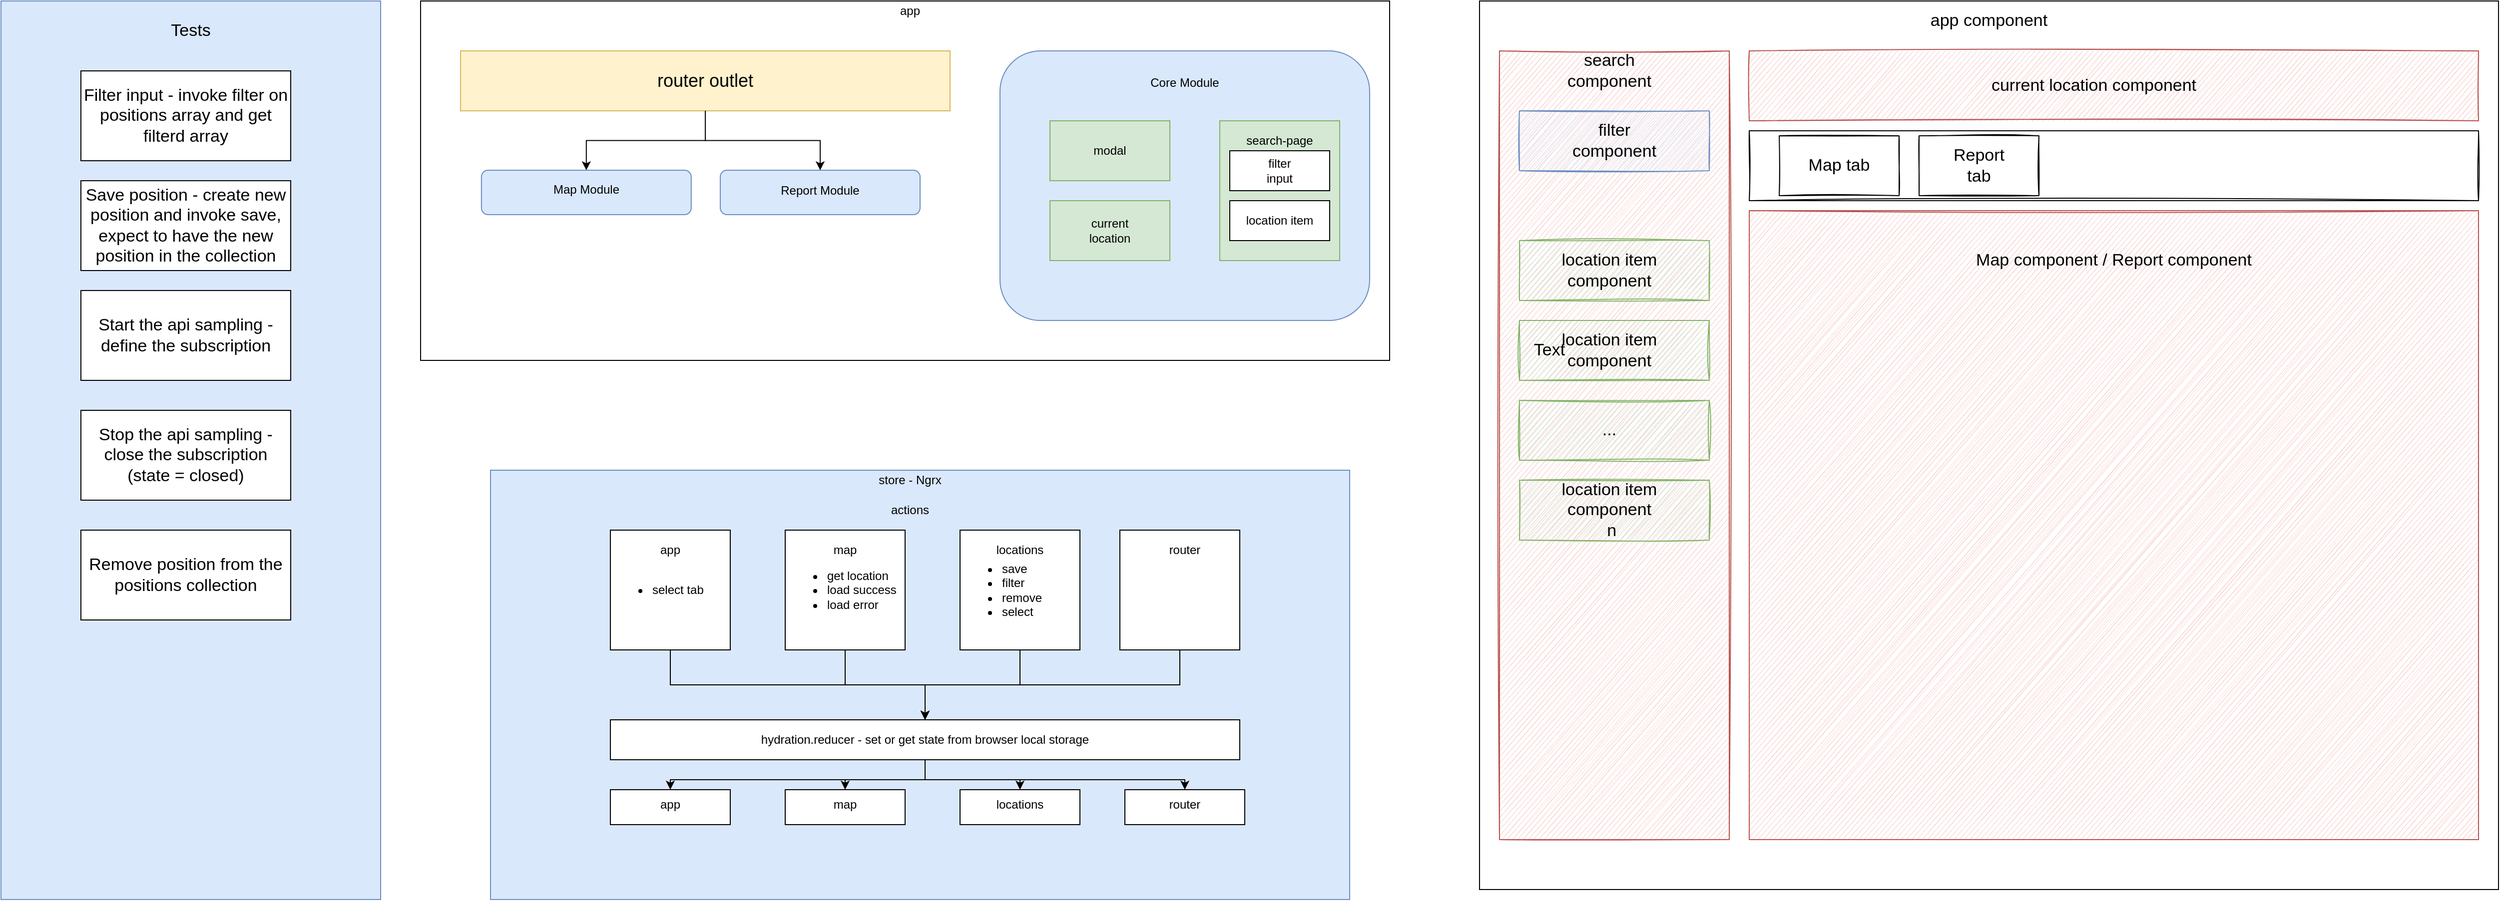 <mxfile version="14.4.9" type="device"><diagram id="7IDnAE1AE5_DIvzTjNHR" name="Page-1"><mxGraphModel dx="2523" dy="896" grid="1" gridSize="10" guides="1" tooltips="1" connect="1" arrows="1" fold="1" page="1" pageScale="1" pageWidth="850" pageHeight="1100" math="0" shadow="0"><root><mxCell id="0"/><mxCell id="1" parent="0"/><mxCell id="HLIPiW0Z9GsjGsHsmknj-67" value="" style="rounded=0;whiteSpace=wrap;html=1;" vertex="1" parent="1"><mxGeometry x="-400" y="80" width="970" height="360" as="geometry"/></mxCell><mxCell id="HLIPiW0Z9GsjGsHsmknj-5" value="" style="group;" vertex="1" connectable="0" parent="1"><mxGeometry x="-349.09" y="250" width="480" height="220" as="geometry"/></mxCell><mxCell id="HLIPiW0Z9GsjGsHsmknj-15" value="" style="group" vertex="1" connectable="0" parent="HLIPiW0Z9GsjGsHsmknj-5"><mxGeometry x="-10" y="-4.882" width="490" height="224.882" as="geometry"/></mxCell><mxCell id="HLIPiW0Z9GsjGsHsmknj-6" value="" style="group;" vertex="1" connectable="0" parent="HLIPiW0Z9GsjGsHsmknj-15"><mxGeometry x="259.09" y="4.438" width="200" height="44.386" as="geometry"/></mxCell><mxCell id="HLIPiW0Z9GsjGsHsmknj-7" value="" style="rounded=1;whiteSpace=wrap;html=1;fillColor=#dae8fc;strokeColor=#6c8ebf;" vertex="1" parent="HLIPiW0Z9GsjGsHsmknj-6"><mxGeometry width="200" height="44.386" as="geometry"/></mxCell><mxCell id="HLIPiW0Z9GsjGsHsmknj-8" value="Report Module" style="text;html=1;strokeColor=none;fillColor=none;align=center;verticalAlign=middle;whiteSpace=wrap;rounded=0;" vertex="1" parent="HLIPiW0Z9GsjGsHsmknj-6"><mxGeometry x="50" y="17.533" width="100" height="5.549" as="geometry"/></mxCell><mxCell id="HLIPiW0Z9GsjGsHsmknj-14" value="" style="group" vertex="1" connectable="0" parent="HLIPiW0Z9GsjGsHsmknj-15"><mxGeometry x="20" y="4.438" width="210" height="44.386" as="geometry"/></mxCell><mxCell id="HLIPiW0Z9GsjGsHsmknj-3" value="" style="rounded=1;whiteSpace=wrap;html=1;fillColor=#dae8fc;strokeColor=#6c8ebf;" vertex="1" parent="HLIPiW0Z9GsjGsHsmknj-14"><mxGeometry y="0.0" width="210" height="44.386" as="geometry"/></mxCell><mxCell id="HLIPiW0Z9GsjGsHsmknj-4" value="Map Module" style="text;html=1;strokeColor=none;fillColor=none;align=center;verticalAlign=middle;whiteSpace=wrap;rounded=0;" vertex="1" parent="HLIPiW0Z9GsjGsHsmknj-14"><mxGeometry x="62" y="17.533" width="86" height="4.035" as="geometry"/></mxCell><mxCell id="HLIPiW0Z9GsjGsHsmknj-21" style="edgeStyle=orthogonalEdgeStyle;rounded=0;orthogonalLoop=1;jettySize=auto;html=1;exitX=0.5;exitY=1;exitDx=0;exitDy=0;" edge="1" parent="HLIPiW0Z9GsjGsHsmknj-14" source="HLIPiW0Z9GsjGsHsmknj-3" target="HLIPiW0Z9GsjGsHsmknj-3"><mxGeometry relative="1" as="geometry"/></mxCell><mxCell id="HLIPiW0Z9GsjGsHsmknj-2" value="app" style="text;html=1;strokeColor=none;fillColor=none;align=center;verticalAlign=middle;whiteSpace=wrap;rounded=0;" vertex="1" parent="1"><mxGeometry x="70" y="80" width="40" height="20" as="geometry"/></mxCell><mxCell id="HLIPiW0Z9GsjGsHsmknj-9" value="" style="group" vertex="1" connectable="0" parent="1"><mxGeometry x="280" y="140" width="260" height="530" as="geometry"/></mxCell><mxCell id="HLIPiW0Z9GsjGsHsmknj-10" value="" style="rounded=1;whiteSpace=wrap;html=1;fillColor=#dae8fc;strokeColor=#6c8ebf;" vertex="1" parent="HLIPiW0Z9GsjGsHsmknj-9"><mxGeometry x="-100" y="-10" width="370" height="270" as="geometry"/></mxCell><mxCell id="HLIPiW0Z9GsjGsHsmknj-11" value="Core Module" style="text;html=1;strokeColor=none;fillColor=none;align=center;verticalAlign=middle;whiteSpace=wrap;rounded=0;" vertex="1" parent="HLIPiW0Z9GsjGsHsmknj-9"><mxGeometry x="25" width="120" height="44.17" as="geometry"/></mxCell><mxCell id="HLIPiW0Z9GsjGsHsmknj-22" value="" style="rounded=0;whiteSpace=wrap;html=1;fillColor=#d5e8d4;strokeColor=#82b366;" vertex="1" parent="HLIPiW0Z9GsjGsHsmknj-9"><mxGeometry x="120" y="60" width="120" height="140" as="geometry"/></mxCell><mxCell id="HLIPiW0Z9GsjGsHsmknj-23" value="search-page" style="text;html=1;strokeColor=none;fillColor=none;align=center;verticalAlign=middle;whiteSpace=wrap;rounded=0;" vertex="1" parent="HLIPiW0Z9GsjGsHsmknj-9"><mxGeometry x="145" y="70" width="70" height="20" as="geometry"/></mxCell><mxCell id="HLIPiW0Z9GsjGsHsmknj-26" value="" style="group" vertex="1" connectable="0" parent="HLIPiW0Z9GsjGsHsmknj-9"><mxGeometry x="130" y="90" width="100" height="40" as="geometry"/></mxCell><mxCell id="HLIPiW0Z9GsjGsHsmknj-24" value="" style="rounded=0;whiteSpace=wrap;html=1;" vertex="1" parent="HLIPiW0Z9GsjGsHsmknj-26"><mxGeometry width="100" height="40" as="geometry"/></mxCell><mxCell id="HLIPiW0Z9GsjGsHsmknj-25" value="filter input" style="text;html=1;strokeColor=none;fillColor=none;align=center;verticalAlign=middle;whiteSpace=wrap;rounded=0;" vertex="1" parent="HLIPiW0Z9GsjGsHsmknj-26"><mxGeometry x="30" y="10" width="40" height="20" as="geometry"/></mxCell><mxCell id="HLIPiW0Z9GsjGsHsmknj-27" value="" style="group" vertex="1" connectable="0" parent="HLIPiW0Z9GsjGsHsmknj-9"><mxGeometry x="130" y="140" width="100" height="40" as="geometry"/></mxCell><mxCell id="HLIPiW0Z9GsjGsHsmknj-28" value="" style="rounded=0;whiteSpace=wrap;html=1;" vertex="1" parent="HLIPiW0Z9GsjGsHsmknj-27"><mxGeometry width="100" height="40" as="geometry"/></mxCell><mxCell id="HLIPiW0Z9GsjGsHsmknj-29" value="location item" style="text;html=1;strokeColor=none;fillColor=none;align=center;verticalAlign=middle;whiteSpace=wrap;rounded=0;" vertex="1" parent="HLIPiW0Z9GsjGsHsmknj-27"><mxGeometry x="10" y="10" width="80" height="20" as="geometry"/></mxCell><mxCell id="HLIPiW0Z9GsjGsHsmknj-31" value="" style="rounded=0;whiteSpace=wrap;html=1;fillColor=#d5e8d4;strokeColor=#82b366;" vertex="1" parent="HLIPiW0Z9GsjGsHsmknj-9"><mxGeometry x="-50" y="60" width="120" height="60" as="geometry"/></mxCell><mxCell id="HLIPiW0Z9GsjGsHsmknj-32" value="modal" style="text;html=1;strokeColor=none;fillColor=none;align=center;verticalAlign=middle;whiteSpace=wrap;rounded=0;" vertex="1" parent="HLIPiW0Z9GsjGsHsmknj-9"><mxGeometry x="-10" y="80" width="40" height="20" as="geometry"/></mxCell><mxCell id="HLIPiW0Z9GsjGsHsmknj-33" value="" style="rounded=0;whiteSpace=wrap;html=1;fillColor=#d5e8d4;strokeColor=#82b366;" vertex="1" parent="HLIPiW0Z9GsjGsHsmknj-9"><mxGeometry x="-50" y="140" width="120" height="60" as="geometry"/></mxCell><mxCell id="HLIPiW0Z9GsjGsHsmknj-34" value="current location" style="text;html=1;strokeColor=none;fillColor=none;align=center;verticalAlign=middle;whiteSpace=wrap;rounded=0;" vertex="1" parent="HLIPiW0Z9GsjGsHsmknj-9"><mxGeometry x="-10" y="160" width="40" height="20" as="geometry"/></mxCell><mxCell id="HLIPiW0Z9GsjGsHsmknj-18" value="" style="group" vertex="1" connectable="0" parent="1"><mxGeometry x="-360" y="130" width="490" height="60" as="geometry"/></mxCell><mxCell id="HLIPiW0Z9GsjGsHsmknj-16" value="" style="rounded=0;whiteSpace=wrap;html=1;fillColor=#fff2cc;strokeColor=#d6b656;" vertex="1" parent="HLIPiW0Z9GsjGsHsmknj-18"><mxGeometry width="490" height="60" as="geometry"/></mxCell><mxCell id="HLIPiW0Z9GsjGsHsmknj-17" value="&lt;font style=&quot;font-size: 18px&quot;&gt;router outlet&lt;/font&gt;" style="text;html=1;strokeColor=none;fillColor=none;align=center;verticalAlign=middle;whiteSpace=wrap;rounded=0;" vertex="1" parent="HLIPiW0Z9GsjGsHsmknj-18"><mxGeometry x="192.05" y="20" width="105.91" height="20" as="geometry"/></mxCell><mxCell id="HLIPiW0Z9GsjGsHsmknj-20" style="edgeStyle=orthogonalEdgeStyle;rounded=0;orthogonalLoop=1;jettySize=auto;html=1;exitX=0.5;exitY=1;exitDx=0;exitDy=0;entryX=0.5;entryY=0;entryDx=0;entryDy=0;" edge="1" parent="1" source="HLIPiW0Z9GsjGsHsmknj-16" target="HLIPiW0Z9GsjGsHsmknj-3"><mxGeometry relative="1" as="geometry"><mxPoint x="-267.5" y="215.118" as="targetPoint"/></mxGeometry></mxCell><mxCell id="HLIPiW0Z9GsjGsHsmknj-37" style="edgeStyle=orthogonalEdgeStyle;rounded=0;orthogonalLoop=1;jettySize=auto;html=1;" edge="1" parent="1" source="HLIPiW0Z9GsjGsHsmknj-16" target="HLIPiW0Z9GsjGsHsmknj-7"><mxGeometry relative="1" as="geometry"/></mxCell><mxCell id="HLIPiW0Z9GsjGsHsmknj-38" value="" style="rounded=0;whiteSpace=wrap;html=1;fillColor=#dae8fc;strokeColor=#6c8ebf;" vertex="1" parent="1"><mxGeometry x="-330" y="550" width="860" height="430" as="geometry"/></mxCell><mxCell id="HLIPiW0Z9GsjGsHsmknj-39" value="store - Ngrx" style="text;html=1;strokeColor=none;fillColor=none;align=center;verticalAlign=middle;whiteSpace=wrap;rounded=0;" vertex="1" parent="1"><mxGeometry x="20" y="550" width="140" height="20" as="geometry"/></mxCell><mxCell id="HLIPiW0Z9GsjGsHsmknj-40" value="" style="rounded=0;whiteSpace=wrap;html=1;" vertex="1" parent="1"><mxGeometry x="-210" y="870" width="120" height="35" as="geometry"/></mxCell><mxCell id="HLIPiW0Z9GsjGsHsmknj-41" value="" style="rounded=0;whiteSpace=wrap;html=1;" vertex="1" parent="1"><mxGeometry x="-35" y="870" width="120" height="35" as="geometry"/></mxCell><mxCell id="HLIPiW0Z9GsjGsHsmknj-42" value="" style="rounded=0;whiteSpace=wrap;html=1;" vertex="1" parent="1"><mxGeometry x="140" y="870" width="120" height="35" as="geometry"/></mxCell><mxCell id="HLIPiW0Z9GsjGsHsmknj-43" value="" style="rounded=0;whiteSpace=wrap;html=1;" vertex="1" parent="1"><mxGeometry x="305" y="870" width="120" height="35" as="geometry"/></mxCell><mxCell id="HLIPiW0Z9GsjGsHsmknj-45" style="edgeStyle=orthogonalEdgeStyle;rounded=0;orthogonalLoop=1;jettySize=auto;html=1;" edge="1" parent="1" source="HLIPiW0Z9GsjGsHsmknj-44" target="HLIPiW0Z9GsjGsHsmknj-40"><mxGeometry relative="1" as="geometry"/></mxCell><mxCell id="HLIPiW0Z9GsjGsHsmknj-46" style="edgeStyle=orthogonalEdgeStyle;rounded=0;orthogonalLoop=1;jettySize=auto;html=1;exitX=0.5;exitY=1;exitDx=0;exitDy=0;entryX=0.5;entryY=0;entryDx=0;entryDy=0;" edge="1" parent="1" source="HLIPiW0Z9GsjGsHsmknj-44" target="HLIPiW0Z9GsjGsHsmknj-41"><mxGeometry relative="1" as="geometry"/></mxCell><mxCell id="HLIPiW0Z9GsjGsHsmknj-47" style="edgeStyle=orthogonalEdgeStyle;rounded=0;orthogonalLoop=1;jettySize=auto;html=1;exitX=0.5;exitY=1;exitDx=0;exitDy=0;entryX=0.5;entryY=0;entryDx=0;entryDy=0;" edge="1" parent="1" source="HLIPiW0Z9GsjGsHsmknj-44" target="HLIPiW0Z9GsjGsHsmknj-42"><mxGeometry relative="1" as="geometry"/></mxCell><mxCell id="HLIPiW0Z9GsjGsHsmknj-48" style="edgeStyle=orthogonalEdgeStyle;rounded=0;orthogonalLoop=1;jettySize=auto;html=1;exitX=0.5;exitY=1;exitDx=0;exitDy=0;entryX=0.5;entryY=0;entryDx=0;entryDy=0;" edge="1" parent="1" source="HLIPiW0Z9GsjGsHsmknj-44" target="HLIPiW0Z9GsjGsHsmknj-43"><mxGeometry relative="1" as="geometry"/></mxCell><mxCell id="HLIPiW0Z9GsjGsHsmknj-44" value="hydration.reducer - set or get state from browser local storage" style="rounded=0;whiteSpace=wrap;html=1;" vertex="1" parent="1"><mxGeometry x="-210" y="800" width="630" height="40" as="geometry"/></mxCell><mxCell id="HLIPiW0Z9GsjGsHsmknj-49" value="app" style="text;html=1;strokeColor=none;fillColor=none;align=center;verticalAlign=middle;whiteSpace=wrap;rounded=0;" vertex="1" parent="1"><mxGeometry x="-170" y="875" width="40" height="20" as="geometry"/></mxCell><mxCell id="HLIPiW0Z9GsjGsHsmknj-60" value="router" style="text;html=1;strokeColor=none;fillColor=none;align=center;verticalAlign=middle;whiteSpace=wrap;rounded=0;" vertex="1" parent="1"><mxGeometry x="345" y="875" width="40" height="20" as="geometry"/></mxCell><mxCell id="HLIPiW0Z9GsjGsHsmknj-61" value="locations" style="text;html=1;strokeColor=none;fillColor=none;align=center;verticalAlign=middle;whiteSpace=wrap;rounded=0;" vertex="1" parent="1"><mxGeometry x="180" y="875" width="40" height="20" as="geometry"/></mxCell><mxCell id="HLIPiW0Z9GsjGsHsmknj-62" value="map" style="text;html=1;strokeColor=none;fillColor=none;align=center;verticalAlign=middle;whiteSpace=wrap;rounded=0;" vertex="1" parent="1"><mxGeometry x="5" y="875" width="40" height="20" as="geometry"/></mxCell><mxCell id="HLIPiW0Z9GsjGsHsmknj-72" value="" style="group" vertex="1" connectable="0" parent="1"><mxGeometry x="-210" y="580" width="630" height="150" as="geometry"/></mxCell><mxCell id="HLIPiW0Z9GsjGsHsmknj-54" value="actions" style="text;html=1;strokeColor=none;fillColor=none;align=center;verticalAlign=middle;whiteSpace=wrap;rounded=0;" vertex="1" parent="HLIPiW0Z9GsjGsHsmknj-72"><mxGeometry x="280" width="40" height="20" as="geometry"/></mxCell><mxCell id="HLIPiW0Z9GsjGsHsmknj-68" value="" style="group" vertex="1" connectable="0" parent="HLIPiW0Z9GsjGsHsmknj-72"><mxGeometry y="30" width="120" height="120" as="geometry"/></mxCell><mxCell id="HLIPiW0Z9GsjGsHsmknj-50" value="&lt;ul&gt;&lt;li&gt;select tab&lt;/li&gt;&lt;/ul&gt;" style="whiteSpace=wrap;html=1;aspect=fixed;align=left;" vertex="1" parent="HLIPiW0Z9GsjGsHsmknj-68"><mxGeometry width="120" height="120" as="geometry"/></mxCell><mxCell id="HLIPiW0Z9GsjGsHsmknj-56" value="app" style="text;html=1;strokeColor=none;fillColor=none;align=center;verticalAlign=middle;whiteSpace=wrap;rounded=0;" vertex="1" parent="HLIPiW0Z9GsjGsHsmknj-68"><mxGeometry x="40" y="10" width="40" height="20" as="geometry"/></mxCell><mxCell id="HLIPiW0Z9GsjGsHsmknj-69" value="" style="group" vertex="1" connectable="0" parent="HLIPiW0Z9GsjGsHsmknj-72"><mxGeometry x="175" y="30" width="120" height="120" as="geometry"/></mxCell><mxCell id="HLIPiW0Z9GsjGsHsmknj-51" value="&lt;ul&gt;&lt;li&gt;get location&lt;/li&gt;&lt;li&gt;load success&lt;/li&gt;&lt;li&gt;load error&lt;/li&gt;&lt;/ul&gt;" style="whiteSpace=wrap;html=1;aspect=fixed;align=left;" vertex="1" parent="HLIPiW0Z9GsjGsHsmknj-69"><mxGeometry width="120" height="120" as="geometry"/></mxCell><mxCell id="HLIPiW0Z9GsjGsHsmknj-57" value="map" style="text;html=1;strokeColor=none;fillColor=none;align=center;verticalAlign=middle;whiteSpace=wrap;rounded=0;" vertex="1" parent="HLIPiW0Z9GsjGsHsmknj-69"><mxGeometry x="40" y="10" width="40" height="20" as="geometry"/></mxCell><mxCell id="HLIPiW0Z9GsjGsHsmknj-70" value="" style="group" vertex="1" connectable="0" parent="HLIPiW0Z9GsjGsHsmknj-72"><mxGeometry x="350" y="30" width="120" height="120" as="geometry"/></mxCell><mxCell id="HLIPiW0Z9GsjGsHsmknj-52" value="&lt;ul&gt;&lt;li&gt;save&lt;/li&gt;&lt;li&gt;filter&lt;/li&gt;&lt;li&gt;remove&lt;/li&gt;&lt;li&gt;select&lt;/li&gt;&lt;/ul&gt;" style="whiteSpace=wrap;html=1;aspect=fixed;align=left;" vertex="1" parent="HLIPiW0Z9GsjGsHsmknj-70"><mxGeometry width="120" height="120" as="geometry"/></mxCell><mxCell id="HLIPiW0Z9GsjGsHsmknj-58" value="locations" style="text;html=1;strokeColor=none;fillColor=none;align=center;verticalAlign=middle;whiteSpace=wrap;rounded=0;" vertex="1" parent="HLIPiW0Z9GsjGsHsmknj-70"><mxGeometry x="40" y="10" width="40" height="20" as="geometry"/></mxCell><mxCell id="HLIPiW0Z9GsjGsHsmknj-71" value="" style="group" vertex="1" connectable="0" parent="HLIPiW0Z9GsjGsHsmknj-72"><mxGeometry x="510" y="30" width="120" height="120" as="geometry"/></mxCell><mxCell id="HLIPiW0Z9GsjGsHsmknj-53" value="" style="whiteSpace=wrap;html=1;aspect=fixed;" vertex="1" parent="HLIPiW0Z9GsjGsHsmknj-71"><mxGeometry width="120" height="120" as="geometry"/></mxCell><mxCell id="HLIPiW0Z9GsjGsHsmknj-59" value="router" style="text;html=1;strokeColor=none;fillColor=none;align=center;verticalAlign=middle;whiteSpace=wrap;rounded=0;" vertex="1" parent="HLIPiW0Z9GsjGsHsmknj-71"><mxGeometry x="45" y="10" width="40" height="20" as="geometry"/></mxCell><mxCell id="HLIPiW0Z9GsjGsHsmknj-75" style="edgeStyle=orthogonalEdgeStyle;rounded=0;orthogonalLoop=1;jettySize=auto;html=1;" edge="1" parent="1" source="HLIPiW0Z9GsjGsHsmknj-50" target="HLIPiW0Z9GsjGsHsmknj-44"><mxGeometry relative="1" as="geometry"/></mxCell><mxCell id="HLIPiW0Z9GsjGsHsmknj-76" style="edgeStyle=orthogonalEdgeStyle;rounded=0;orthogonalLoop=1;jettySize=auto;html=1;" edge="1" parent="1" source="HLIPiW0Z9GsjGsHsmknj-52" target="HLIPiW0Z9GsjGsHsmknj-44"><mxGeometry relative="1" as="geometry"/></mxCell><mxCell id="HLIPiW0Z9GsjGsHsmknj-77" style="edgeStyle=orthogonalEdgeStyle;rounded=0;orthogonalLoop=1;jettySize=auto;html=1;" edge="1" parent="1" source="HLIPiW0Z9GsjGsHsmknj-53" target="HLIPiW0Z9GsjGsHsmknj-44"><mxGeometry relative="1" as="geometry"/></mxCell><mxCell id="HLIPiW0Z9GsjGsHsmknj-78" style="edgeStyle=orthogonalEdgeStyle;rounded=0;orthogonalLoop=1;jettySize=auto;html=1;" edge="1" parent="1" source="HLIPiW0Z9GsjGsHsmknj-51" target="HLIPiW0Z9GsjGsHsmknj-44"><mxGeometry relative="1" as="geometry"/></mxCell><mxCell id="HLIPiW0Z9GsjGsHsmknj-79" value="" style="rounded=0;whiteSpace=wrap;html=1;fillColor=#dae8fc;strokeColor=#6c8ebf;" vertex="1" parent="1"><mxGeometry x="-820" y="80" width="380" height="900" as="geometry"/></mxCell><mxCell id="HLIPiW0Z9GsjGsHsmknj-80" value="Tests" style="text;html=1;strokeColor=none;fillColor=none;align=center;verticalAlign=middle;whiteSpace=wrap;rounded=0;fontSize=17;" vertex="1" parent="1"><mxGeometry x="-680" y="90" width="100" height="40" as="geometry"/></mxCell><mxCell id="HLIPiW0Z9GsjGsHsmknj-81" value="" style="rounded=0;whiteSpace=wrap;html=1;fontSize=17;" vertex="1" parent="1"><mxGeometry x="660" y="80" width="1020" height="890" as="geometry"/></mxCell><mxCell id="HLIPiW0Z9GsjGsHsmknj-82" value="" style="rounded=0;whiteSpace=wrap;html=1;fontSize=17;fillColor=#f8cecc;strokeColor=#b85450;sketch=1;" vertex="1" parent="1"><mxGeometry x="680" y="130" width="230" height="790" as="geometry"/></mxCell><mxCell id="HLIPiW0Z9GsjGsHsmknj-83" value="search component" style="text;html=1;strokeColor=none;fillColor=none;align=center;verticalAlign=middle;whiteSpace=wrap;rounded=0;sketch=1;fontSize=17;" vertex="1" parent="1"><mxGeometry x="770" y="140" width="40" height="20" as="geometry"/></mxCell><mxCell id="HLIPiW0Z9GsjGsHsmknj-84" value="app component" style="text;html=1;strokeColor=none;fillColor=none;align=center;verticalAlign=middle;whiteSpace=wrap;rounded=0;sketch=1;fontSize=17;" vertex="1" parent="1"><mxGeometry x="1075" y="90" width="190" height="20" as="geometry"/></mxCell><mxCell id="HLIPiW0Z9GsjGsHsmknj-86" value="" style="rounded=0;whiteSpace=wrap;html=1;sketch=1;fontSize=17;fillColor=#dae8fc;strokeColor=#6c8ebf;" vertex="1" parent="1"><mxGeometry x="700" y="190" width="190" height="60" as="geometry"/></mxCell><mxCell id="HLIPiW0Z9GsjGsHsmknj-87" value="filter component" style="text;html=1;strokeColor=none;fillColor=none;align=center;verticalAlign=middle;whiteSpace=wrap;rounded=0;sketch=1;fontSize=17;" vertex="1" parent="1"><mxGeometry x="735" y="210" width="120" height="20" as="geometry"/></mxCell><mxCell id="HLIPiW0Z9GsjGsHsmknj-90" value="" style="group" vertex="1" connectable="0" parent="1"><mxGeometry x="700" y="320" width="190" height="60" as="geometry"/></mxCell><mxCell id="HLIPiW0Z9GsjGsHsmknj-88" value="" style="rounded=0;whiteSpace=wrap;html=1;sketch=1;fontSize=17;fillColor=#d5e8d4;strokeColor=#82b366;" vertex="1" parent="HLIPiW0Z9GsjGsHsmknj-90"><mxGeometry width="190" height="60" as="geometry"/></mxCell><mxCell id="HLIPiW0Z9GsjGsHsmknj-89" value="location item component" style="text;html=1;strokeColor=none;fillColor=none;align=center;verticalAlign=middle;whiteSpace=wrap;rounded=0;sketch=1;fontSize=17;" vertex="1" parent="HLIPiW0Z9GsjGsHsmknj-90"><mxGeometry x="30" y="20" width="120" height="20" as="geometry"/></mxCell><mxCell id="HLIPiW0Z9GsjGsHsmknj-94" value="" style="group" vertex="1" connectable="0" parent="1"><mxGeometry x="700" y="400" width="190" height="60" as="geometry"/></mxCell><mxCell id="HLIPiW0Z9GsjGsHsmknj-95" value="" style="rounded=0;whiteSpace=wrap;html=1;sketch=1;fontSize=17;fillColor=#d5e8d4;strokeColor=#82b366;" vertex="1" parent="HLIPiW0Z9GsjGsHsmknj-94"><mxGeometry width="190" height="60" as="geometry"/></mxCell><mxCell id="HLIPiW0Z9GsjGsHsmknj-96" value="location item component" style="text;html=1;strokeColor=none;fillColor=none;align=center;verticalAlign=middle;whiteSpace=wrap;rounded=0;sketch=1;fontSize=17;" vertex="1" parent="HLIPiW0Z9GsjGsHsmknj-94"><mxGeometry x="30" y="20" width="120" height="20" as="geometry"/></mxCell><mxCell id="HLIPiW0Z9GsjGsHsmknj-97" value="" style="group" vertex="1" connectable="0" parent="1"><mxGeometry x="700" y="480" width="190" height="60" as="geometry"/></mxCell><mxCell id="HLIPiW0Z9GsjGsHsmknj-98" value="" style="rounded=0;whiteSpace=wrap;html=1;sketch=1;fontSize=17;fillColor=#d5e8d4;strokeColor=#82b366;" vertex="1" parent="HLIPiW0Z9GsjGsHsmknj-97"><mxGeometry width="190" height="60" as="geometry"/></mxCell><mxCell id="HLIPiW0Z9GsjGsHsmknj-99" value="..." style="text;html=1;strokeColor=none;fillColor=none;align=center;verticalAlign=middle;whiteSpace=wrap;rounded=0;sketch=1;fontSize=17;" vertex="1" parent="HLIPiW0Z9GsjGsHsmknj-97"><mxGeometry x="30" y="20" width="120" height="20" as="geometry"/></mxCell><mxCell id="HLIPiW0Z9GsjGsHsmknj-100" value="" style="group" vertex="1" connectable="0" parent="1"><mxGeometry x="700" y="560" width="190" height="60" as="geometry"/></mxCell><mxCell id="HLIPiW0Z9GsjGsHsmknj-101" value="" style="rounded=0;whiteSpace=wrap;html=1;sketch=1;fontSize=17;fillColor=#d5e8d4;strokeColor=#82b366;" vertex="1" parent="HLIPiW0Z9GsjGsHsmknj-100"><mxGeometry width="190" height="60" as="geometry"/></mxCell><mxCell id="HLIPiW0Z9GsjGsHsmknj-102" value="location item component&lt;br&gt;&amp;nbsp;n" style="text;html=1;strokeColor=none;fillColor=none;align=center;verticalAlign=middle;whiteSpace=wrap;rounded=0;sketch=1;fontSize=17;" vertex="1" parent="HLIPiW0Z9GsjGsHsmknj-100"><mxGeometry x="30" y="20" width="120" height="20" as="geometry"/></mxCell><mxCell id="HLIPiW0Z9GsjGsHsmknj-104" value="" style="rounded=0;whiteSpace=wrap;html=1;sketch=1;fontSize=17;fillColor=#f8cecc;strokeColor=#b85450;" vertex="1" parent="1"><mxGeometry x="930" y="130" width="730" height="70" as="geometry"/></mxCell><mxCell id="HLIPiW0Z9GsjGsHsmknj-105" value="current location component" style="text;html=1;strokeColor=none;fillColor=none;align=center;verticalAlign=middle;whiteSpace=wrap;rounded=0;sketch=1;fontSize=17;" vertex="1" parent="1"><mxGeometry x="1170" y="155" width="210" height="20" as="geometry"/></mxCell><mxCell id="HLIPiW0Z9GsjGsHsmknj-108" value="" style="rounded=0;whiteSpace=wrap;html=1;sketch=1;fontSize=17;fillColor=#f8cecc;strokeColor=#b85450;" vertex="1" parent="1"><mxGeometry x="930" y="290" width="730" height="630" as="geometry"/></mxCell><mxCell id="HLIPiW0Z9GsjGsHsmknj-111" value="Map component / Report component" style="text;html=1;strokeColor=none;fillColor=none;align=center;verticalAlign=middle;whiteSpace=wrap;rounded=0;sketch=1;fontSize=17;" vertex="1" parent="1"><mxGeometry x="1135" y="330" width="320" height="20" as="geometry"/></mxCell><mxCell id="HLIPiW0Z9GsjGsHsmknj-112" value="" style="rounded=0;whiteSpace=wrap;html=1;sketch=1;fontSize=17;" vertex="1" parent="1"><mxGeometry x="930" y="210" width="730" height="70" as="geometry"/></mxCell><mxCell id="HLIPiW0Z9GsjGsHsmknj-115" value="" style="rounded=0;whiteSpace=wrap;html=1;sketch=1;fontSize=17;" vertex="1" parent="1"><mxGeometry x="960" y="215" width="120" height="60" as="geometry"/></mxCell><mxCell id="HLIPiW0Z9GsjGsHsmknj-114" value="Map tab" style="text;html=1;strokeColor=none;fillColor=none;align=center;verticalAlign=middle;whiteSpace=wrap;rounded=0;sketch=1;fontSize=17;" vertex="1" parent="1"><mxGeometry x="970" y="235" width="100" height="20" as="geometry"/></mxCell><mxCell id="HLIPiW0Z9GsjGsHsmknj-116" value="" style="rounded=0;whiteSpace=wrap;html=1;sketch=1;fontSize=17;" vertex="1" parent="1"><mxGeometry x="1100" y="215" width="120" height="60" as="geometry"/></mxCell><mxCell id="HLIPiW0Z9GsjGsHsmknj-117" value="Text" style="text;html=1;strokeColor=none;fillColor=none;align=center;verticalAlign=middle;whiteSpace=wrap;rounded=0;sketch=1;fontSize=17;" vertex="1" parent="1"><mxGeometry x="710" y="420" width="40" height="20" as="geometry"/></mxCell><mxCell id="HLIPiW0Z9GsjGsHsmknj-118" value="Report tab" style="text;html=1;strokeColor=none;fillColor=none;align=center;verticalAlign=middle;whiteSpace=wrap;rounded=0;sketch=1;fontSize=17;" vertex="1" parent="1"><mxGeometry x="1140" y="235" width="40" height="20" as="geometry"/></mxCell><mxCell id="HLIPiW0Z9GsjGsHsmknj-119" value="Filter input - invoke filter on positions array and get filterd array" style="rounded=0;whiteSpace=wrap;html=1;sketch=0;fontSize=17;" vertex="1" parent="1"><mxGeometry x="-740" y="150" width="210" height="90" as="geometry"/></mxCell><mxCell id="HLIPiW0Z9GsjGsHsmknj-121" value="Save position - create new position and invoke save, expect to have the new position in the collection" style="rounded=0;whiteSpace=wrap;html=1;sketch=0;fontSize=17;" vertex="1" parent="1"><mxGeometry x="-740" y="260" width="210" height="90" as="geometry"/></mxCell><mxCell id="HLIPiW0Z9GsjGsHsmknj-123" value="Start the api sampling - define the subscription" style="rounded=0;whiteSpace=wrap;html=1;sketch=0;fontSize=17;" vertex="1" parent="1"><mxGeometry x="-740" y="370" width="210" height="90" as="geometry"/></mxCell><mxCell id="HLIPiW0Z9GsjGsHsmknj-124" value="Stop the api sampling - close the subscription (state = closed)" style="rounded=0;whiteSpace=wrap;html=1;sketch=0;fontSize=17;" vertex="1" parent="1"><mxGeometry x="-740" y="490" width="210" height="90" as="geometry"/></mxCell><mxCell id="HLIPiW0Z9GsjGsHsmknj-125" value="Remove position from the positions collection" style="rounded=0;whiteSpace=wrap;html=1;sketch=0;fontSize=17;" vertex="1" parent="1"><mxGeometry x="-740" y="610" width="210" height="90" as="geometry"/></mxCell></root></mxGraphModel></diagram></mxfile>